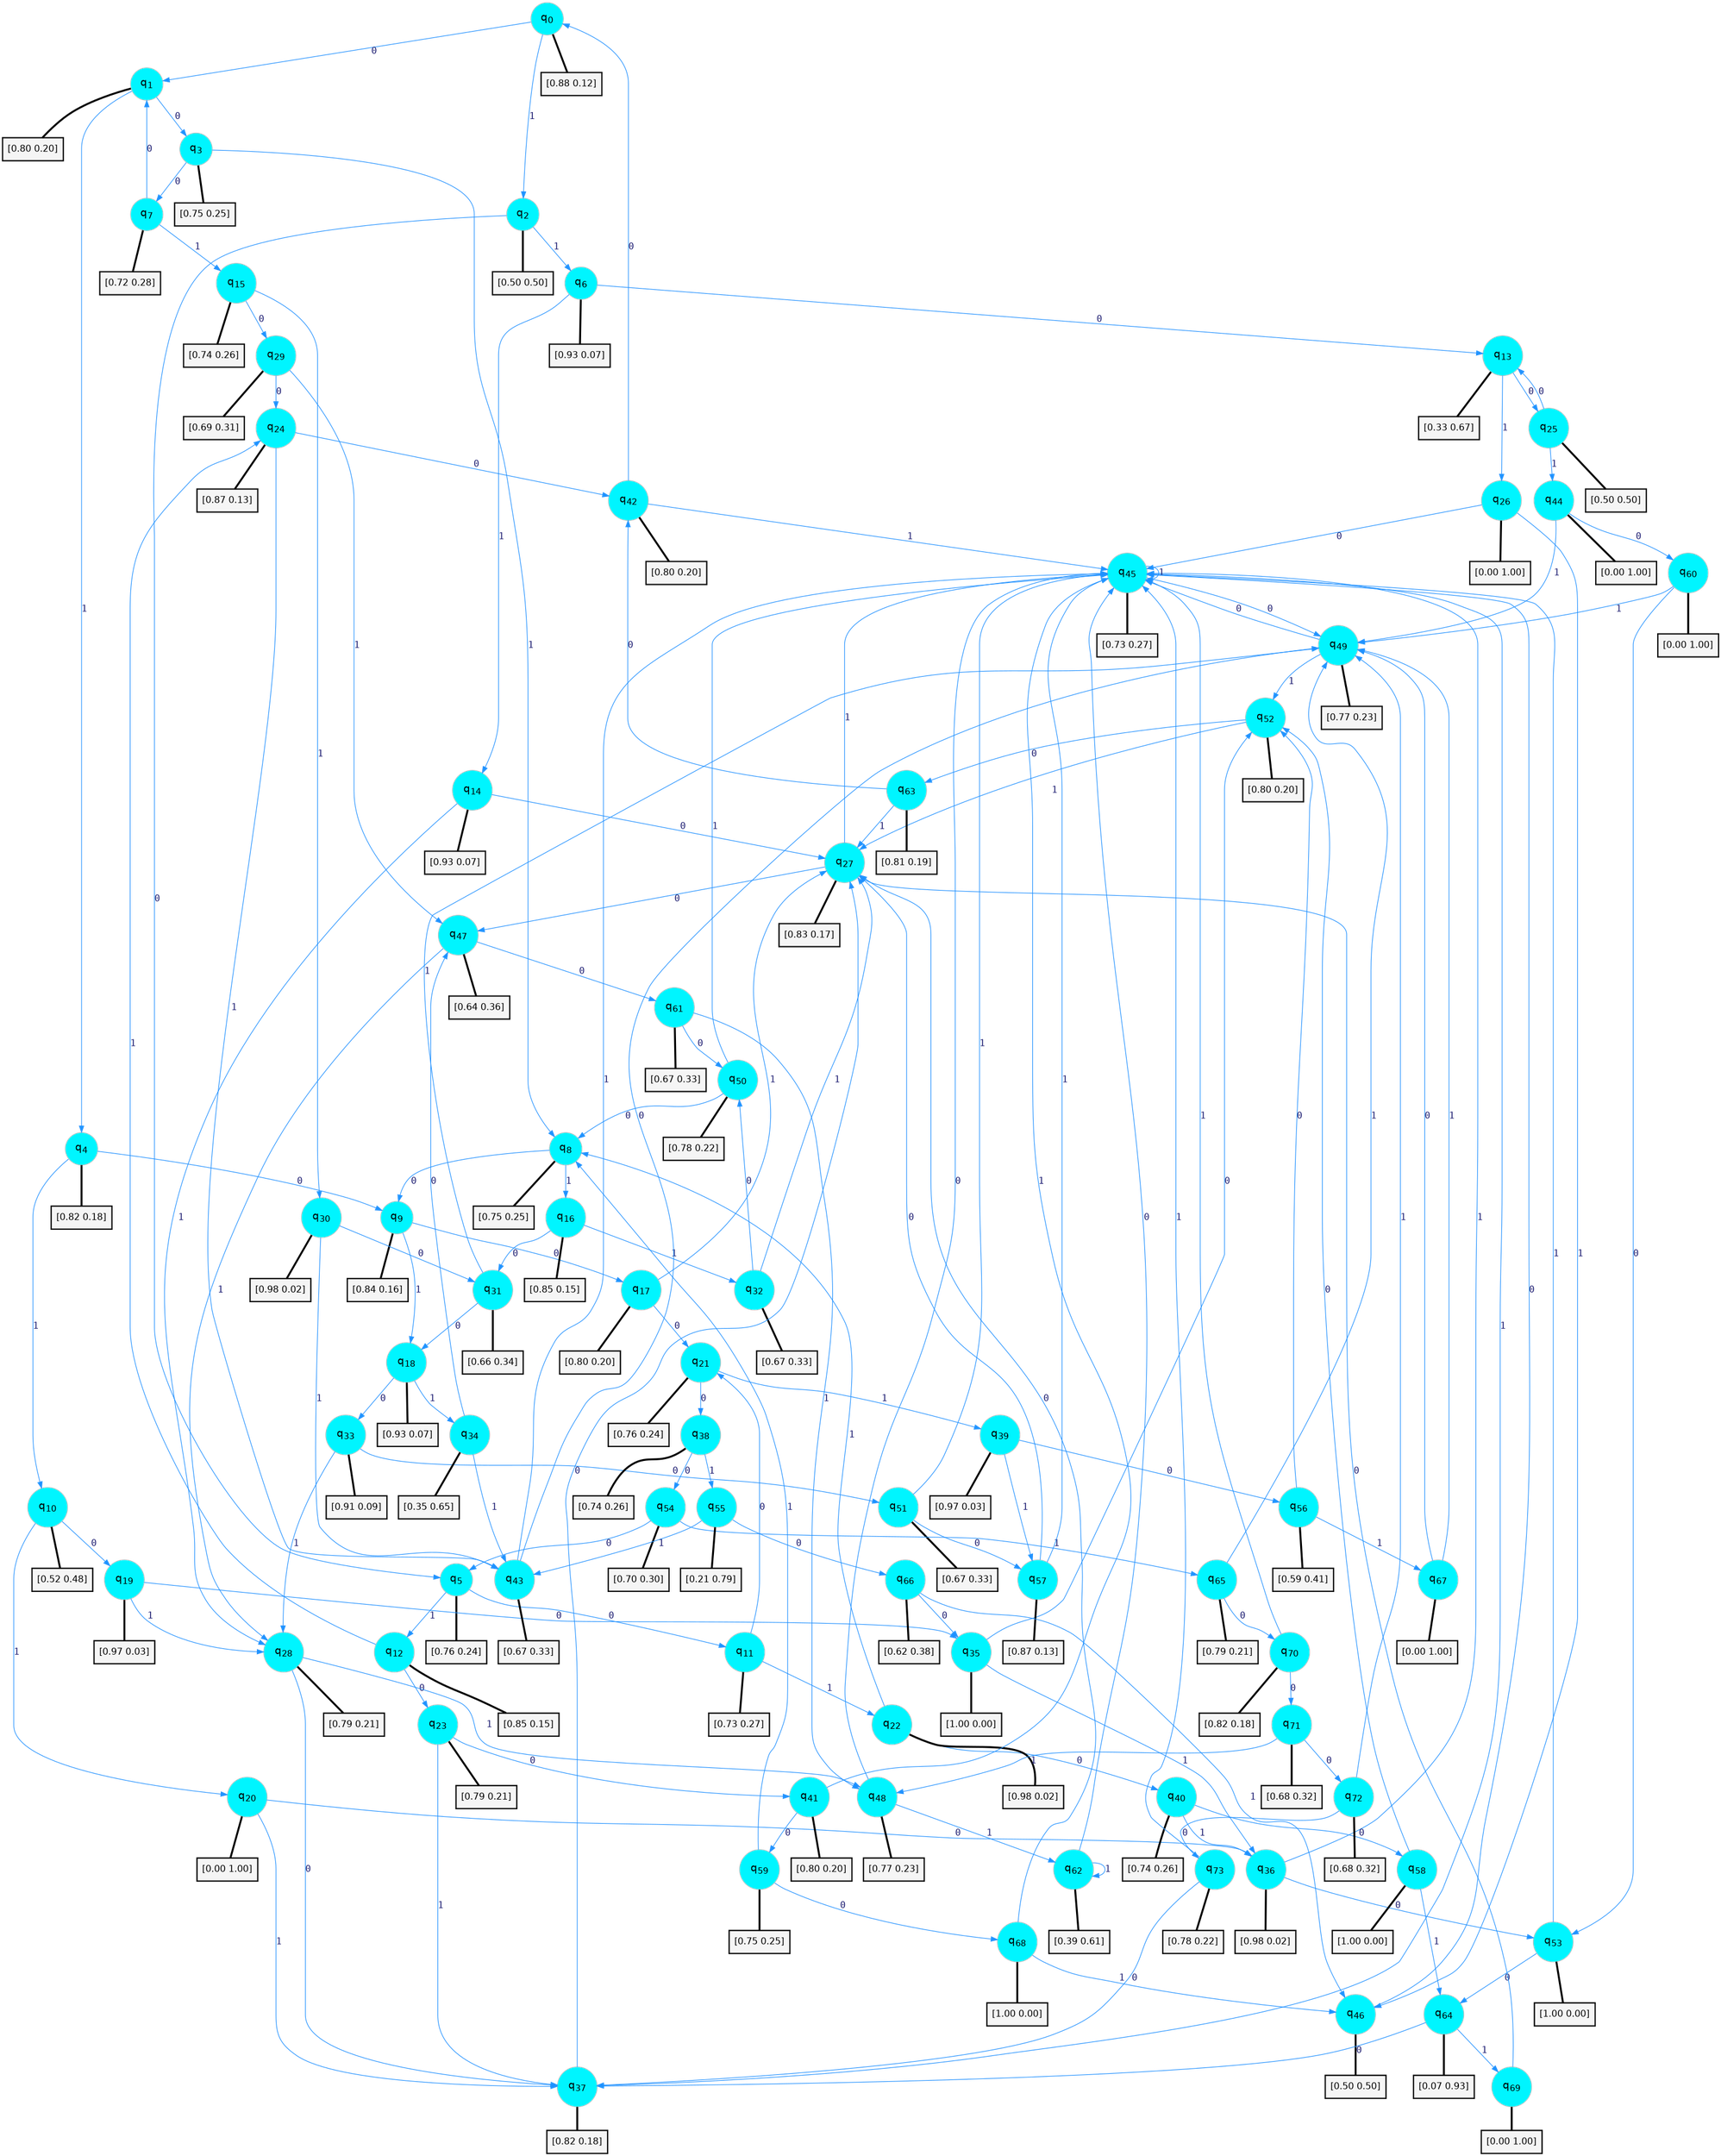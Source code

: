 digraph G {
graph [
bgcolor=transparent, dpi=300, rankdir=TD, size="40,25"];
node [
color=gray, fillcolor=turquoise1, fontcolor=black, fontname=Helvetica, fontsize=16, fontweight=bold, shape=circle, style=filled];
edge [
arrowsize=1, color=dodgerblue1, fontcolor=midnightblue, fontname=courier, fontweight=bold, penwidth=1, style=solid, weight=20];
0[label=<q<SUB>0</SUB>>];
1[label=<q<SUB>1</SUB>>];
2[label=<q<SUB>2</SUB>>];
3[label=<q<SUB>3</SUB>>];
4[label=<q<SUB>4</SUB>>];
5[label=<q<SUB>5</SUB>>];
6[label=<q<SUB>6</SUB>>];
7[label=<q<SUB>7</SUB>>];
8[label=<q<SUB>8</SUB>>];
9[label=<q<SUB>9</SUB>>];
10[label=<q<SUB>10</SUB>>];
11[label=<q<SUB>11</SUB>>];
12[label=<q<SUB>12</SUB>>];
13[label=<q<SUB>13</SUB>>];
14[label=<q<SUB>14</SUB>>];
15[label=<q<SUB>15</SUB>>];
16[label=<q<SUB>16</SUB>>];
17[label=<q<SUB>17</SUB>>];
18[label=<q<SUB>18</SUB>>];
19[label=<q<SUB>19</SUB>>];
20[label=<q<SUB>20</SUB>>];
21[label=<q<SUB>21</SUB>>];
22[label=<q<SUB>22</SUB>>];
23[label=<q<SUB>23</SUB>>];
24[label=<q<SUB>24</SUB>>];
25[label=<q<SUB>25</SUB>>];
26[label=<q<SUB>26</SUB>>];
27[label=<q<SUB>27</SUB>>];
28[label=<q<SUB>28</SUB>>];
29[label=<q<SUB>29</SUB>>];
30[label=<q<SUB>30</SUB>>];
31[label=<q<SUB>31</SUB>>];
32[label=<q<SUB>32</SUB>>];
33[label=<q<SUB>33</SUB>>];
34[label=<q<SUB>34</SUB>>];
35[label=<q<SUB>35</SUB>>];
36[label=<q<SUB>36</SUB>>];
37[label=<q<SUB>37</SUB>>];
38[label=<q<SUB>38</SUB>>];
39[label=<q<SUB>39</SUB>>];
40[label=<q<SUB>40</SUB>>];
41[label=<q<SUB>41</SUB>>];
42[label=<q<SUB>42</SUB>>];
43[label=<q<SUB>43</SUB>>];
44[label=<q<SUB>44</SUB>>];
45[label=<q<SUB>45</SUB>>];
46[label=<q<SUB>46</SUB>>];
47[label=<q<SUB>47</SUB>>];
48[label=<q<SUB>48</SUB>>];
49[label=<q<SUB>49</SUB>>];
50[label=<q<SUB>50</SUB>>];
51[label=<q<SUB>51</SUB>>];
52[label=<q<SUB>52</SUB>>];
53[label=<q<SUB>53</SUB>>];
54[label=<q<SUB>54</SUB>>];
55[label=<q<SUB>55</SUB>>];
56[label=<q<SUB>56</SUB>>];
57[label=<q<SUB>57</SUB>>];
58[label=<q<SUB>58</SUB>>];
59[label=<q<SUB>59</SUB>>];
60[label=<q<SUB>60</SUB>>];
61[label=<q<SUB>61</SUB>>];
62[label=<q<SUB>62</SUB>>];
63[label=<q<SUB>63</SUB>>];
64[label=<q<SUB>64</SUB>>];
65[label=<q<SUB>65</SUB>>];
66[label=<q<SUB>66</SUB>>];
67[label=<q<SUB>67</SUB>>];
68[label=<q<SUB>68</SUB>>];
69[label=<q<SUB>69</SUB>>];
70[label=<q<SUB>70</SUB>>];
71[label=<q<SUB>71</SUB>>];
72[label=<q<SUB>72</SUB>>];
73[label=<q<SUB>73</SUB>>];
74[label="[0.88 0.12]", shape=box,fontcolor=black, fontname=Helvetica, fontsize=14, penwidth=2, fillcolor=whitesmoke,color=black];
75[label="[0.80 0.20]", shape=box,fontcolor=black, fontname=Helvetica, fontsize=14, penwidth=2, fillcolor=whitesmoke,color=black];
76[label="[0.50 0.50]", shape=box,fontcolor=black, fontname=Helvetica, fontsize=14, penwidth=2, fillcolor=whitesmoke,color=black];
77[label="[0.75 0.25]", shape=box,fontcolor=black, fontname=Helvetica, fontsize=14, penwidth=2, fillcolor=whitesmoke,color=black];
78[label="[0.82 0.18]", shape=box,fontcolor=black, fontname=Helvetica, fontsize=14, penwidth=2, fillcolor=whitesmoke,color=black];
79[label="[0.76 0.24]", shape=box,fontcolor=black, fontname=Helvetica, fontsize=14, penwidth=2, fillcolor=whitesmoke,color=black];
80[label="[0.93 0.07]", shape=box,fontcolor=black, fontname=Helvetica, fontsize=14, penwidth=2, fillcolor=whitesmoke,color=black];
81[label="[0.72 0.28]", shape=box,fontcolor=black, fontname=Helvetica, fontsize=14, penwidth=2, fillcolor=whitesmoke,color=black];
82[label="[0.75 0.25]", shape=box,fontcolor=black, fontname=Helvetica, fontsize=14, penwidth=2, fillcolor=whitesmoke,color=black];
83[label="[0.84 0.16]", shape=box,fontcolor=black, fontname=Helvetica, fontsize=14, penwidth=2, fillcolor=whitesmoke,color=black];
84[label="[0.52 0.48]", shape=box,fontcolor=black, fontname=Helvetica, fontsize=14, penwidth=2, fillcolor=whitesmoke,color=black];
85[label="[0.73 0.27]", shape=box,fontcolor=black, fontname=Helvetica, fontsize=14, penwidth=2, fillcolor=whitesmoke,color=black];
86[label="[0.85 0.15]", shape=box,fontcolor=black, fontname=Helvetica, fontsize=14, penwidth=2, fillcolor=whitesmoke,color=black];
87[label="[0.33 0.67]", shape=box,fontcolor=black, fontname=Helvetica, fontsize=14, penwidth=2, fillcolor=whitesmoke,color=black];
88[label="[0.93 0.07]", shape=box,fontcolor=black, fontname=Helvetica, fontsize=14, penwidth=2, fillcolor=whitesmoke,color=black];
89[label="[0.74 0.26]", shape=box,fontcolor=black, fontname=Helvetica, fontsize=14, penwidth=2, fillcolor=whitesmoke,color=black];
90[label="[0.85 0.15]", shape=box,fontcolor=black, fontname=Helvetica, fontsize=14, penwidth=2, fillcolor=whitesmoke,color=black];
91[label="[0.80 0.20]", shape=box,fontcolor=black, fontname=Helvetica, fontsize=14, penwidth=2, fillcolor=whitesmoke,color=black];
92[label="[0.93 0.07]", shape=box,fontcolor=black, fontname=Helvetica, fontsize=14, penwidth=2, fillcolor=whitesmoke,color=black];
93[label="[0.97 0.03]", shape=box,fontcolor=black, fontname=Helvetica, fontsize=14, penwidth=2, fillcolor=whitesmoke,color=black];
94[label="[0.00 1.00]", shape=box,fontcolor=black, fontname=Helvetica, fontsize=14, penwidth=2, fillcolor=whitesmoke,color=black];
95[label="[0.76 0.24]", shape=box,fontcolor=black, fontname=Helvetica, fontsize=14, penwidth=2, fillcolor=whitesmoke,color=black];
96[label="[0.98 0.02]", shape=box,fontcolor=black, fontname=Helvetica, fontsize=14, penwidth=2, fillcolor=whitesmoke,color=black];
97[label="[0.79 0.21]", shape=box,fontcolor=black, fontname=Helvetica, fontsize=14, penwidth=2, fillcolor=whitesmoke,color=black];
98[label="[0.87 0.13]", shape=box,fontcolor=black, fontname=Helvetica, fontsize=14, penwidth=2, fillcolor=whitesmoke,color=black];
99[label="[0.50 0.50]", shape=box,fontcolor=black, fontname=Helvetica, fontsize=14, penwidth=2, fillcolor=whitesmoke,color=black];
100[label="[0.00 1.00]", shape=box,fontcolor=black, fontname=Helvetica, fontsize=14, penwidth=2, fillcolor=whitesmoke,color=black];
101[label="[0.83 0.17]", shape=box,fontcolor=black, fontname=Helvetica, fontsize=14, penwidth=2, fillcolor=whitesmoke,color=black];
102[label="[0.79 0.21]", shape=box,fontcolor=black, fontname=Helvetica, fontsize=14, penwidth=2, fillcolor=whitesmoke,color=black];
103[label="[0.69 0.31]", shape=box,fontcolor=black, fontname=Helvetica, fontsize=14, penwidth=2, fillcolor=whitesmoke,color=black];
104[label="[0.98 0.02]", shape=box,fontcolor=black, fontname=Helvetica, fontsize=14, penwidth=2, fillcolor=whitesmoke,color=black];
105[label="[0.66 0.34]", shape=box,fontcolor=black, fontname=Helvetica, fontsize=14, penwidth=2, fillcolor=whitesmoke,color=black];
106[label="[0.67 0.33]", shape=box,fontcolor=black, fontname=Helvetica, fontsize=14, penwidth=2, fillcolor=whitesmoke,color=black];
107[label="[0.91 0.09]", shape=box,fontcolor=black, fontname=Helvetica, fontsize=14, penwidth=2, fillcolor=whitesmoke,color=black];
108[label="[0.35 0.65]", shape=box,fontcolor=black, fontname=Helvetica, fontsize=14, penwidth=2, fillcolor=whitesmoke,color=black];
109[label="[1.00 0.00]", shape=box,fontcolor=black, fontname=Helvetica, fontsize=14, penwidth=2, fillcolor=whitesmoke,color=black];
110[label="[0.98 0.02]", shape=box,fontcolor=black, fontname=Helvetica, fontsize=14, penwidth=2, fillcolor=whitesmoke,color=black];
111[label="[0.82 0.18]", shape=box,fontcolor=black, fontname=Helvetica, fontsize=14, penwidth=2, fillcolor=whitesmoke,color=black];
112[label="[0.74 0.26]", shape=box,fontcolor=black, fontname=Helvetica, fontsize=14, penwidth=2, fillcolor=whitesmoke,color=black];
113[label="[0.97 0.03]", shape=box,fontcolor=black, fontname=Helvetica, fontsize=14, penwidth=2, fillcolor=whitesmoke,color=black];
114[label="[0.74 0.26]", shape=box,fontcolor=black, fontname=Helvetica, fontsize=14, penwidth=2, fillcolor=whitesmoke,color=black];
115[label="[0.80 0.20]", shape=box,fontcolor=black, fontname=Helvetica, fontsize=14, penwidth=2, fillcolor=whitesmoke,color=black];
116[label="[0.80 0.20]", shape=box,fontcolor=black, fontname=Helvetica, fontsize=14, penwidth=2, fillcolor=whitesmoke,color=black];
117[label="[0.67 0.33]", shape=box,fontcolor=black, fontname=Helvetica, fontsize=14, penwidth=2, fillcolor=whitesmoke,color=black];
118[label="[0.00 1.00]", shape=box,fontcolor=black, fontname=Helvetica, fontsize=14, penwidth=2, fillcolor=whitesmoke,color=black];
119[label="[0.73 0.27]", shape=box,fontcolor=black, fontname=Helvetica, fontsize=14, penwidth=2, fillcolor=whitesmoke,color=black];
120[label="[0.50 0.50]", shape=box,fontcolor=black, fontname=Helvetica, fontsize=14, penwidth=2, fillcolor=whitesmoke,color=black];
121[label="[0.64 0.36]", shape=box,fontcolor=black, fontname=Helvetica, fontsize=14, penwidth=2, fillcolor=whitesmoke,color=black];
122[label="[0.77 0.23]", shape=box,fontcolor=black, fontname=Helvetica, fontsize=14, penwidth=2, fillcolor=whitesmoke,color=black];
123[label="[0.77 0.23]", shape=box,fontcolor=black, fontname=Helvetica, fontsize=14, penwidth=2, fillcolor=whitesmoke,color=black];
124[label="[0.78 0.22]", shape=box,fontcolor=black, fontname=Helvetica, fontsize=14, penwidth=2, fillcolor=whitesmoke,color=black];
125[label="[0.67 0.33]", shape=box,fontcolor=black, fontname=Helvetica, fontsize=14, penwidth=2, fillcolor=whitesmoke,color=black];
126[label="[0.80 0.20]", shape=box,fontcolor=black, fontname=Helvetica, fontsize=14, penwidth=2, fillcolor=whitesmoke,color=black];
127[label="[1.00 0.00]", shape=box,fontcolor=black, fontname=Helvetica, fontsize=14, penwidth=2, fillcolor=whitesmoke,color=black];
128[label="[0.70 0.30]", shape=box,fontcolor=black, fontname=Helvetica, fontsize=14, penwidth=2, fillcolor=whitesmoke,color=black];
129[label="[0.21 0.79]", shape=box,fontcolor=black, fontname=Helvetica, fontsize=14, penwidth=2, fillcolor=whitesmoke,color=black];
130[label="[0.59 0.41]", shape=box,fontcolor=black, fontname=Helvetica, fontsize=14, penwidth=2, fillcolor=whitesmoke,color=black];
131[label="[0.87 0.13]", shape=box,fontcolor=black, fontname=Helvetica, fontsize=14, penwidth=2, fillcolor=whitesmoke,color=black];
132[label="[1.00 0.00]", shape=box,fontcolor=black, fontname=Helvetica, fontsize=14, penwidth=2, fillcolor=whitesmoke,color=black];
133[label="[0.75 0.25]", shape=box,fontcolor=black, fontname=Helvetica, fontsize=14, penwidth=2, fillcolor=whitesmoke,color=black];
134[label="[0.00 1.00]", shape=box,fontcolor=black, fontname=Helvetica, fontsize=14, penwidth=2, fillcolor=whitesmoke,color=black];
135[label="[0.67 0.33]", shape=box,fontcolor=black, fontname=Helvetica, fontsize=14, penwidth=2, fillcolor=whitesmoke,color=black];
136[label="[0.39 0.61]", shape=box,fontcolor=black, fontname=Helvetica, fontsize=14, penwidth=2, fillcolor=whitesmoke,color=black];
137[label="[0.81 0.19]", shape=box,fontcolor=black, fontname=Helvetica, fontsize=14, penwidth=2, fillcolor=whitesmoke,color=black];
138[label="[0.07 0.93]", shape=box,fontcolor=black, fontname=Helvetica, fontsize=14, penwidth=2, fillcolor=whitesmoke,color=black];
139[label="[0.79 0.21]", shape=box,fontcolor=black, fontname=Helvetica, fontsize=14, penwidth=2, fillcolor=whitesmoke,color=black];
140[label="[0.62 0.38]", shape=box,fontcolor=black, fontname=Helvetica, fontsize=14, penwidth=2, fillcolor=whitesmoke,color=black];
141[label="[0.00 1.00]", shape=box,fontcolor=black, fontname=Helvetica, fontsize=14, penwidth=2, fillcolor=whitesmoke,color=black];
142[label="[1.00 0.00]", shape=box,fontcolor=black, fontname=Helvetica, fontsize=14, penwidth=2, fillcolor=whitesmoke,color=black];
143[label="[0.00 1.00]", shape=box,fontcolor=black, fontname=Helvetica, fontsize=14, penwidth=2, fillcolor=whitesmoke,color=black];
144[label="[0.82 0.18]", shape=box,fontcolor=black, fontname=Helvetica, fontsize=14, penwidth=2, fillcolor=whitesmoke,color=black];
145[label="[0.68 0.32]", shape=box,fontcolor=black, fontname=Helvetica, fontsize=14, penwidth=2, fillcolor=whitesmoke,color=black];
146[label="[0.68 0.32]", shape=box,fontcolor=black, fontname=Helvetica, fontsize=14, penwidth=2, fillcolor=whitesmoke,color=black];
147[label="[0.78 0.22]", shape=box,fontcolor=black, fontname=Helvetica, fontsize=14, penwidth=2, fillcolor=whitesmoke,color=black];
0->1 [label=0];
0->2 [label=1];
0->74 [arrowhead=none, penwidth=3,color=black];
1->3 [label=0];
1->4 [label=1];
1->75 [arrowhead=none, penwidth=3,color=black];
2->5 [label=0];
2->6 [label=1];
2->76 [arrowhead=none, penwidth=3,color=black];
3->7 [label=0];
3->8 [label=1];
3->77 [arrowhead=none, penwidth=3,color=black];
4->9 [label=0];
4->10 [label=1];
4->78 [arrowhead=none, penwidth=3,color=black];
5->11 [label=0];
5->12 [label=1];
5->79 [arrowhead=none, penwidth=3,color=black];
6->13 [label=0];
6->14 [label=1];
6->80 [arrowhead=none, penwidth=3,color=black];
7->1 [label=0];
7->15 [label=1];
7->81 [arrowhead=none, penwidth=3,color=black];
8->9 [label=0];
8->16 [label=1];
8->82 [arrowhead=none, penwidth=3,color=black];
9->17 [label=0];
9->18 [label=1];
9->83 [arrowhead=none, penwidth=3,color=black];
10->19 [label=0];
10->20 [label=1];
10->84 [arrowhead=none, penwidth=3,color=black];
11->21 [label=0];
11->22 [label=1];
11->85 [arrowhead=none, penwidth=3,color=black];
12->23 [label=0];
12->24 [label=1];
12->86 [arrowhead=none, penwidth=3,color=black];
13->25 [label=0];
13->26 [label=1];
13->87 [arrowhead=none, penwidth=3,color=black];
14->27 [label=0];
14->28 [label=1];
14->88 [arrowhead=none, penwidth=3,color=black];
15->29 [label=0];
15->30 [label=1];
15->89 [arrowhead=none, penwidth=3,color=black];
16->31 [label=0];
16->32 [label=1];
16->90 [arrowhead=none, penwidth=3,color=black];
17->21 [label=0];
17->27 [label=1];
17->91 [arrowhead=none, penwidth=3,color=black];
18->33 [label=0];
18->34 [label=1];
18->92 [arrowhead=none, penwidth=3,color=black];
19->35 [label=0];
19->28 [label=1];
19->93 [arrowhead=none, penwidth=3,color=black];
20->36 [label=0];
20->37 [label=1];
20->94 [arrowhead=none, penwidth=3,color=black];
21->38 [label=0];
21->39 [label=1];
21->95 [arrowhead=none, penwidth=3,color=black];
22->40 [label=0];
22->8 [label=1];
22->96 [arrowhead=none, penwidth=3,color=black];
23->41 [label=0];
23->37 [label=1];
23->97 [arrowhead=none, penwidth=3,color=black];
24->42 [label=0];
24->43 [label=1];
24->98 [arrowhead=none, penwidth=3,color=black];
25->13 [label=0];
25->44 [label=1];
25->99 [arrowhead=none, penwidth=3,color=black];
26->45 [label=0];
26->46 [label=1];
26->100 [arrowhead=none, penwidth=3,color=black];
27->47 [label=0];
27->45 [label=1];
27->101 [arrowhead=none, penwidth=3,color=black];
28->37 [label=0];
28->48 [label=1];
28->102 [arrowhead=none, penwidth=3,color=black];
29->24 [label=0];
29->47 [label=1];
29->103 [arrowhead=none, penwidth=3,color=black];
30->31 [label=0];
30->43 [label=1];
30->104 [arrowhead=none, penwidth=3,color=black];
31->18 [label=0];
31->49 [label=1];
31->105 [arrowhead=none, penwidth=3,color=black];
32->50 [label=0];
32->27 [label=1];
32->106 [arrowhead=none, penwidth=3,color=black];
33->51 [label=0];
33->28 [label=1];
33->107 [arrowhead=none, penwidth=3,color=black];
34->47 [label=0];
34->43 [label=1];
34->108 [arrowhead=none, penwidth=3,color=black];
35->52 [label=0];
35->36 [label=1];
35->109 [arrowhead=none, penwidth=3,color=black];
36->53 [label=0];
36->45 [label=1];
36->110 [arrowhead=none, penwidth=3,color=black];
37->27 [label=0];
37->45 [label=1];
37->111 [arrowhead=none, penwidth=3,color=black];
38->54 [label=0];
38->55 [label=1];
38->112 [arrowhead=none, penwidth=3,color=black];
39->56 [label=0];
39->57 [label=1];
39->113 [arrowhead=none, penwidth=3,color=black];
40->58 [label=0];
40->36 [label=1];
40->114 [arrowhead=none, penwidth=3,color=black];
41->59 [label=0];
41->45 [label=1];
41->115 [arrowhead=none, penwidth=3,color=black];
42->0 [label=0];
42->45 [label=1];
42->116 [arrowhead=none, penwidth=3,color=black];
43->49 [label=0];
43->45 [label=1];
43->117 [arrowhead=none, penwidth=3,color=black];
44->60 [label=0];
44->49 [label=1];
44->118 [arrowhead=none, penwidth=3,color=black];
45->49 [label=0];
45->45 [label=1];
45->119 [arrowhead=none, penwidth=3,color=black];
46->45 [label=0];
46->120 [arrowhead=none, penwidth=3,color=black];
47->61 [label=0];
47->28 [label=1];
47->121 [arrowhead=none, penwidth=3,color=black];
48->45 [label=0];
48->62 [label=1];
48->122 [arrowhead=none, penwidth=3,color=black];
49->45 [label=0];
49->52 [label=1];
49->123 [arrowhead=none, penwidth=3,color=black];
50->8 [label=0];
50->45 [label=1];
50->124 [arrowhead=none, penwidth=3,color=black];
51->57 [label=0];
51->45 [label=1];
51->125 [arrowhead=none, penwidth=3,color=black];
52->63 [label=0];
52->27 [label=1];
52->126 [arrowhead=none, penwidth=3,color=black];
53->64 [label=0];
53->45 [label=1];
53->127 [arrowhead=none, penwidth=3,color=black];
54->5 [label=0];
54->65 [label=1];
54->128 [arrowhead=none, penwidth=3,color=black];
55->66 [label=0];
55->43 [label=1];
55->129 [arrowhead=none, penwidth=3,color=black];
56->52 [label=0];
56->67 [label=1];
56->130 [arrowhead=none, penwidth=3,color=black];
57->27 [label=0];
57->45 [label=1];
57->131 [arrowhead=none, penwidth=3,color=black];
58->52 [label=0];
58->64 [label=1];
58->132 [arrowhead=none, penwidth=3,color=black];
59->68 [label=0];
59->8 [label=1];
59->133 [arrowhead=none, penwidth=3,color=black];
60->53 [label=0];
60->49 [label=1];
60->134 [arrowhead=none, penwidth=3,color=black];
61->50 [label=0];
61->48 [label=1];
61->135 [arrowhead=none, penwidth=3,color=black];
62->45 [label=0];
62->62 [label=1];
62->136 [arrowhead=none, penwidth=3,color=black];
63->42 [label=0];
63->27 [label=1];
63->137 [arrowhead=none, penwidth=3,color=black];
64->37 [label=0];
64->69 [label=1];
64->138 [arrowhead=none, penwidth=3,color=black];
65->70 [label=0];
65->49 [label=1];
65->139 [arrowhead=none, penwidth=3,color=black];
66->35 [label=0];
66->46 [label=1];
66->140 [arrowhead=none, penwidth=3,color=black];
67->49 [label=0];
67->49 [label=1];
67->141 [arrowhead=none, penwidth=3,color=black];
68->27 [label=0];
68->46 [label=1];
68->142 [arrowhead=none, penwidth=3,color=black];
69->27 [label=0];
69->143 [arrowhead=none, penwidth=3,color=black];
70->71 [label=0];
70->45 [label=1];
70->144 [arrowhead=none, penwidth=3,color=black];
71->72 [label=0];
71->48 [label=1];
71->145 [arrowhead=none, penwidth=3,color=black];
72->73 [label=0];
72->49 [label=1];
72->146 [arrowhead=none, penwidth=3,color=black];
73->37 [label=0];
73->45 [label=1];
73->147 [arrowhead=none, penwidth=3,color=black];
}
